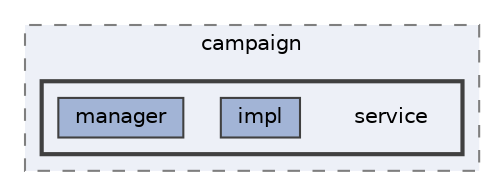 digraph "repository/campaign/src/main/java/com/sterlite/cal/campaign/service"
{
 // LATEX_PDF_SIZE
  bgcolor="transparent";
  edge [fontname=Helvetica,fontsize=10,labelfontname=Helvetica,labelfontsize=10];
  node [fontname=Helvetica,fontsize=10,shape=box,height=0.2,width=0.4];
  compound=true
  subgraph clusterdir_71a750f8955c1a430eb48213c593c170 {
    graph [ bgcolor="#edf0f7", pencolor="grey50", label="campaign", fontname=Helvetica,fontsize=10 style="filled,dashed", URL="dir_71a750f8955c1a430eb48213c593c170.html",tooltip=""]
  subgraph clusterdir_56cdd435294a695b8c6d9e0e5c7b7f69 {
    graph [ bgcolor="#edf0f7", pencolor="grey25", label="", fontname=Helvetica,fontsize=10 style="filled,bold", URL="dir_56cdd435294a695b8c6d9e0e5c7b7f69.html",tooltip=""]
    dir_56cdd435294a695b8c6d9e0e5c7b7f69 [shape=plaintext, label="service"];
  dir_0b553da28f06b62f2b3e345d1bdb059b [label="impl", fillcolor="#a2b4d6", color="grey25", style="filled", URL="dir_0b553da28f06b62f2b3e345d1bdb059b.html",tooltip=""];
  dir_c75ba3933050641c09ba3af9c3252e09 [label="manager", fillcolor="#a2b4d6", color="grey25", style="filled", URL="dir_c75ba3933050641c09ba3af9c3252e09.html",tooltip=""];
  }
  }
}
